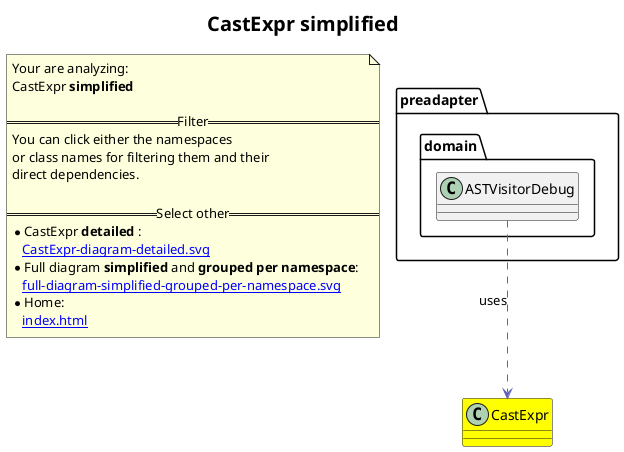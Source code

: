 @startuml
skinparam linetype ortho
title <size:20>CastExpr **simplified** </size>
note "Your are analyzing:\nCastExpr **simplified** \n\n==Filter==\nYou can click either the namespaces \nor class names for filtering them and their\ndirect dependencies.\n\n==Select other==\n* CastExpr **detailed** :\n   [[CastExpr-diagram-detailed.svg]]\n* Full diagram **simplified** and **grouped per namespace**:\n   [[full-diagram-simplified-grouped-per-namespace.svg]]\n* Home:\n   [[index.html]]" as FloatingNote
class CastExpr [[CastExpr-diagram-simplified.svg]] #yellow {
}
  class preadapter.domain.ASTVisitorDebug [[preadapter.domain.ASTVisitorDebug-diagram-simplified.svg]]  {
  }
 ' *************************************** 
 ' *************************************** 
 ' *************************************** 
' Class relations extracted from namespace:
' 
' Class relations extracted from namespace:
' preadapter.domain
preadapter.domain.ASTVisitorDebug .[#6060BB].> CastExpr  : uses 
@enduml